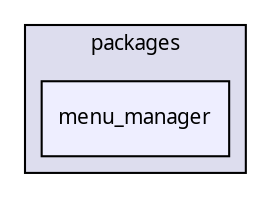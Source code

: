 digraph "packages/menu/packages/menu_manager/" {
  compound=true
  node [ fontsize="10", fontname="FreeSans.ttf"];
  edge [ labelfontsize="10", labelfontname="FreeSans.ttf"];
  subgraph clusterdir_da6343c1e136b7d2ff4343f1820af44c {
    graph [ bgcolor="#ddddee", pencolor="black", label="packages" fontname="FreeSans.ttf", fontsize="10", URL="dir_da6343c1e136b7d2ff4343f1820af44c.html"]
  dir_a41101f0a8a73fa99e8a3f1fef59c02b [shape=box, label="menu_manager", style="filled", fillcolor="#eeeeff", pencolor="black", URL="dir_a41101f0a8a73fa99e8a3f1fef59c02b.html"];
  }
}
